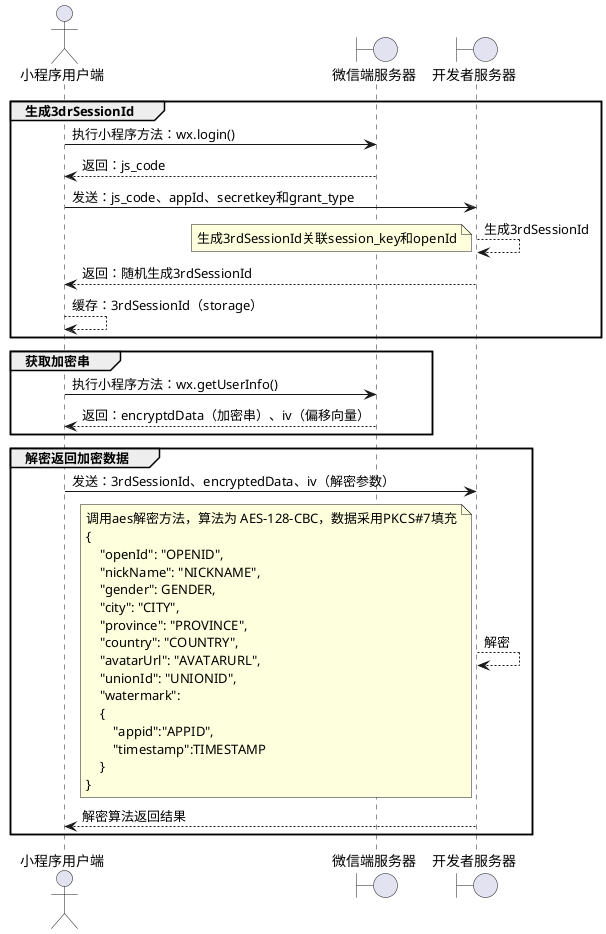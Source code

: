 @startuml
actor "小程序用户端" as u
boundary "微信端服务器" as wx
boundary "开发者服务器" as fw

group 生成3drSessionId
u->wx:执行小程序方法：wx.login()
wx-->u:返回：js_code
u->fw:发送：js_code、appId、secretkey和grant_type
fw-->fw:生成3rdSessionId
note left
生成3rdSessionId关联session_key和openId
end note
fw-->u:返回：随机生成3rdSessionId
u-->u:缓存：3rdSessionId（storage）
end

group 获取加密串
u->wx:执行小程序方法：wx.getUserInfo()
wx-->u:返回：encryptdData（加密串）、iv（偏移向量）
end

group 解密返回加密数据
    u->fw:发送：3rdSessionId、encryptedData、iv（解密参数）
    fw-->fw:解密
    note left
    调用aes解密方法，算法为 AES-128-CBC，数据采用PKCS#7填充
    {
        "openId": "OPENID",
        "nickName": "NICKNAME",
        "gender": GENDER,
        "city": "CITY",
        "province": "PROVINCE",
        "country": "COUNTRY",
        "avatarUrl": "AVATARURL",
        "unionId": "UNIONID",
        "watermark":
        {
            "appid":"APPID",
            "timestamp":TIMESTAMP
        }
    }
    end note
    fw-->u:解密算法返回结果
end
@enduml

